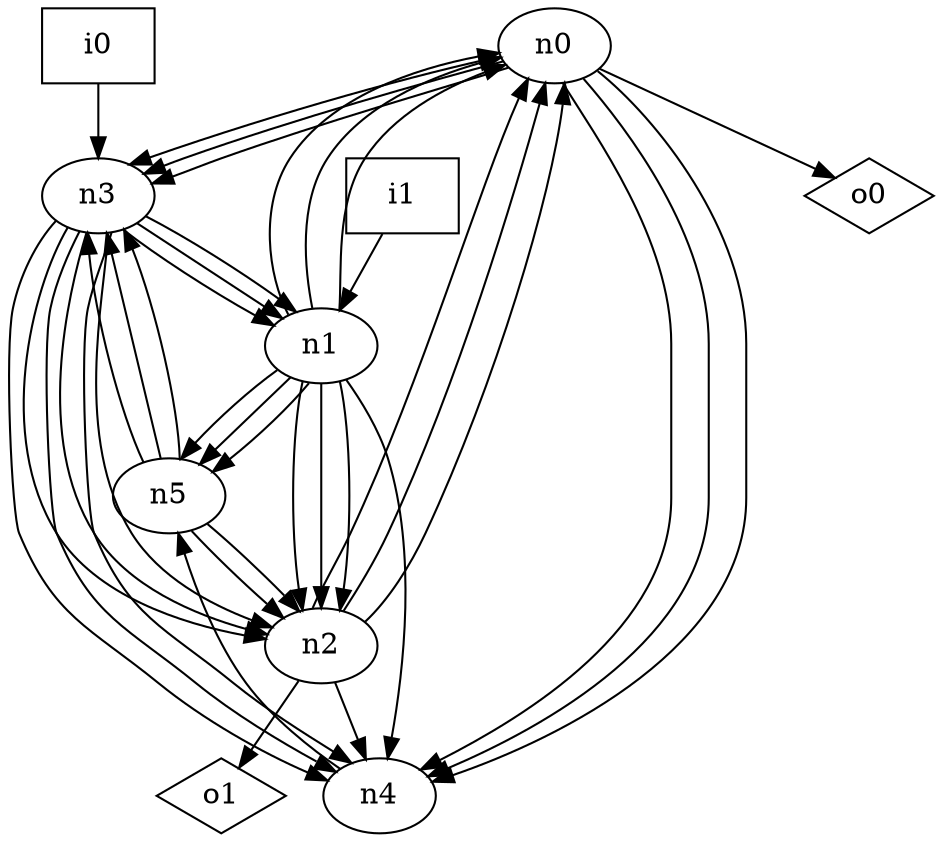 digraph G {
n0 [label="n0"];
n1 [label="n1"];
n2 [label="n2"];
n3 [label="n3"];
n4 [label="n4"];
n5 [label="n5"];
n6 [label="i0",shape="box"];
n7 [label="i1",shape="box"];
n8 [label="o0",shape="diamond"];
n9 [label="o1",shape="diamond"];
n0 -> n3
n0 -> n3
n0 -> n3
n0 -> n4
n0 -> n4
n0 -> n4
n0 -> n8
n1 -> n0
n1 -> n0
n1 -> n0
n1 -> n2
n1 -> n2
n1 -> n2
n1 -> n4
n1 -> n5
n1 -> n5
n1 -> n5
n2 -> n0
n2 -> n0
n2 -> n0
n2 -> n4
n2 -> n9
n3 -> n1
n3 -> n1
n3 -> n1
n3 -> n2
n3 -> n2
n3 -> n2
n3 -> n4
n3 -> n4
n3 -> n4
n4 -> n5
n5 -> n2
n5 -> n2
n5 -> n3
n5 -> n3
n5 -> n3
n6 -> n3
n7 -> n1
}